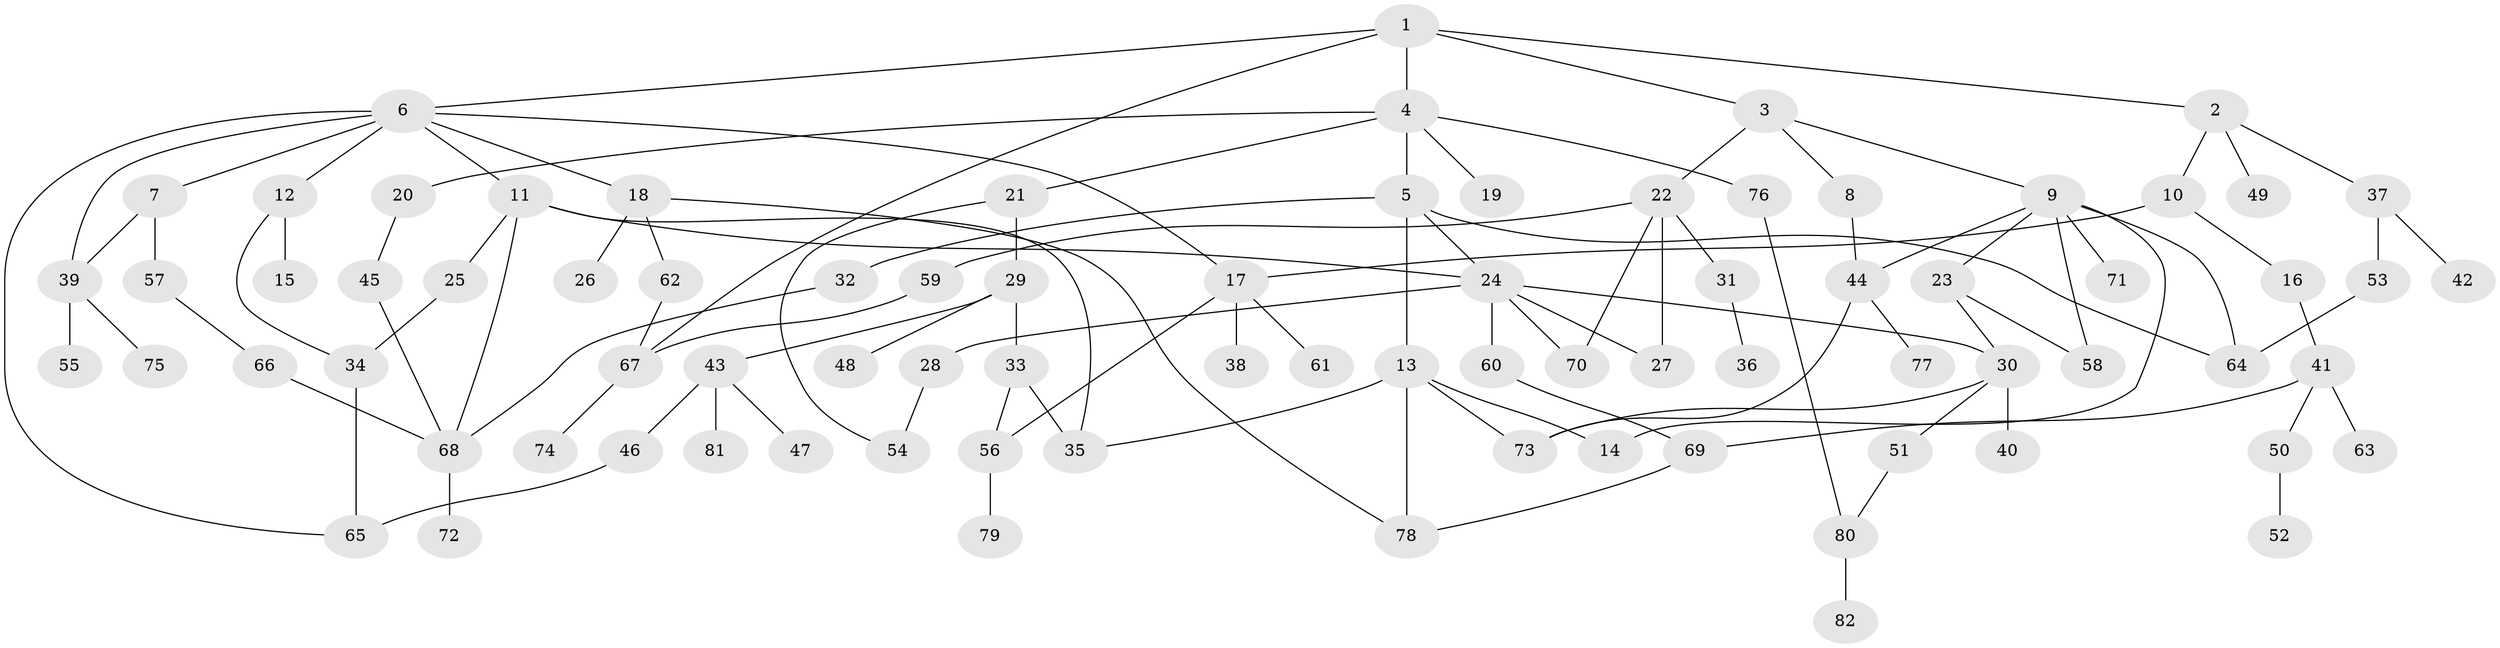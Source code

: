 // Generated by graph-tools (version 1.1) at 2025/49/03/09/25 03:49:26]
// undirected, 82 vertices, 110 edges
graph export_dot {
graph [start="1"]
  node [color=gray90,style=filled];
  1;
  2;
  3;
  4;
  5;
  6;
  7;
  8;
  9;
  10;
  11;
  12;
  13;
  14;
  15;
  16;
  17;
  18;
  19;
  20;
  21;
  22;
  23;
  24;
  25;
  26;
  27;
  28;
  29;
  30;
  31;
  32;
  33;
  34;
  35;
  36;
  37;
  38;
  39;
  40;
  41;
  42;
  43;
  44;
  45;
  46;
  47;
  48;
  49;
  50;
  51;
  52;
  53;
  54;
  55;
  56;
  57;
  58;
  59;
  60;
  61;
  62;
  63;
  64;
  65;
  66;
  67;
  68;
  69;
  70;
  71;
  72;
  73;
  74;
  75;
  76;
  77;
  78;
  79;
  80;
  81;
  82;
  1 -- 2;
  1 -- 3;
  1 -- 4;
  1 -- 6;
  1 -- 67;
  2 -- 10;
  2 -- 37;
  2 -- 49;
  3 -- 8;
  3 -- 9;
  3 -- 22;
  4 -- 5;
  4 -- 19;
  4 -- 20;
  4 -- 21;
  4 -- 76;
  5 -- 13;
  5 -- 32;
  5 -- 24;
  5 -- 64;
  6 -- 7;
  6 -- 11;
  6 -- 12;
  6 -- 18;
  6 -- 39;
  6 -- 17;
  6 -- 65;
  7 -- 57;
  7 -- 39;
  8 -- 44;
  9 -- 14;
  9 -- 23;
  9 -- 44;
  9 -- 71;
  9 -- 64;
  9 -- 58;
  10 -- 16;
  10 -- 17;
  11 -- 24;
  11 -- 25;
  11 -- 35;
  11 -- 68;
  12 -- 15;
  12 -- 34;
  13 -- 35;
  13 -- 14;
  13 -- 73;
  13 -- 78;
  16 -- 41;
  17 -- 38;
  17 -- 56;
  17 -- 61;
  18 -- 26;
  18 -- 62;
  18 -- 78;
  20 -- 45;
  21 -- 29;
  21 -- 54;
  22 -- 31;
  22 -- 59;
  22 -- 70;
  22 -- 27;
  23 -- 58;
  23 -- 30;
  24 -- 27;
  24 -- 28;
  24 -- 30;
  24 -- 60;
  24 -- 70;
  25 -- 34;
  28 -- 54;
  29 -- 33;
  29 -- 43;
  29 -- 48;
  30 -- 40;
  30 -- 51;
  30 -- 73;
  31 -- 36;
  32 -- 68;
  33 -- 35;
  33 -- 56;
  34 -- 65;
  37 -- 42;
  37 -- 53;
  39 -- 55;
  39 -- 75;
  41 -- 50;
  41 -- 63;
  41 -- 69;
  43 -- 46;
  43 -- 47;
  43 -- 81;
  44 -- 73;
  44 -- 77;
  45 -- 68;
  46 -- 65;
  50 -- 52;
  51 -- 80;
  53 -- 64;
  56 -- 79;
  57 -- 66;
  59 -- 67;
  60 -- 69;
  62 -- 67;
  66 -- 68;
  67 -- 74;
  68 -- 72;
  69 -- 78;
  76 -- 80;
  80 -- 82;
}
